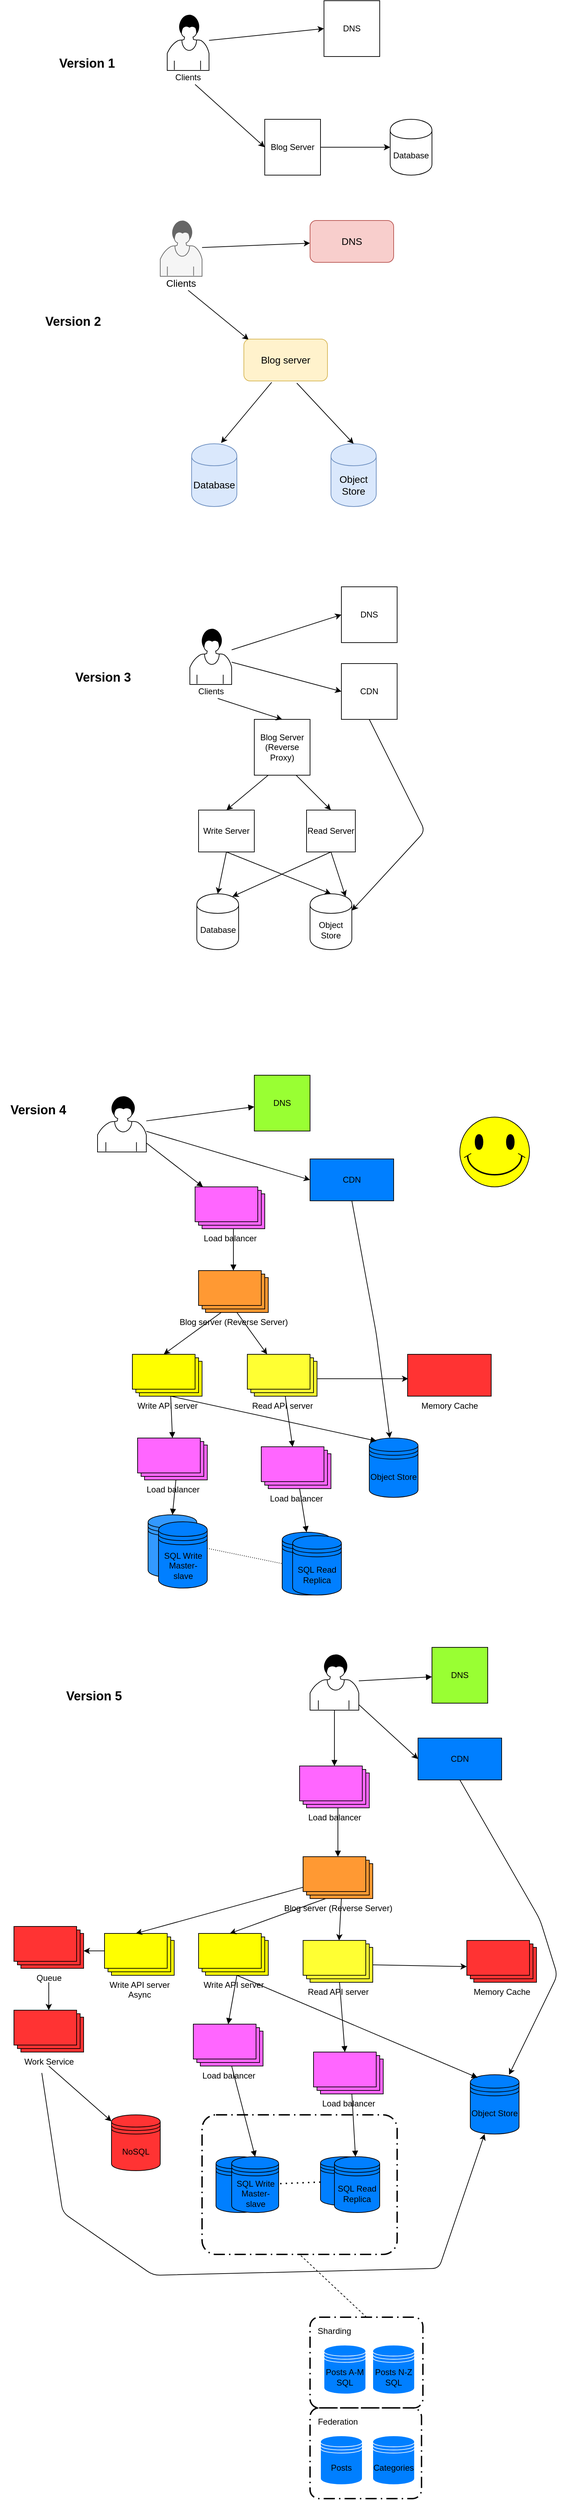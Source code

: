 <mxfile version="13.5.7" type="github">
  <diagram id="nIgM2CQnIiAUqfBgrc0h" name="Page-1">
    <mxGraphModel dx="1422" dy="1867" grid="1" gridSize="10" guides="1" tooltips="1" connect="1" arrows="1" fold="1" page="1" pageScale="1" pageWidth="850" pageHeight="1100" math="0" shadow="0">
      <root>
        <mxCell id="0" />
        <mxCell id="1" parent="0" />
        <mxCell id="j7_YDJlkBNI9QE4So6l1-29" value="" style="shape=mxgraph.bpmn.user_task;html=1;outlineConnect=0;" parent="1" vertex="1">
          <mxGeometry x="160" y="500" width="70" height="80" as="geometry" />
        </mxCell>
        <mxCell id="j7_YDJlkBNI9QE4So6l1-30" value="DNS" style="whiteSpace=wrap;html=1;aspect=fixed;fillColor=#99FF33;" parent="1" vertex="1">
          <mxGeometry x="385" y="470" width="80" height="80" as="geometry" />
        </mxCell>
        <mxCell id="j7_YDJlkBNI9QE4So6l1-34" value="Load balancer&lt;br&gt;" style="verticalLabelPosition=bottom;verticalAlign=top;html=1;shape=mxgraph.basic.layered_rect;dx=10;outlineConnect=0;fillColor=#FF66FF;" parent="1" vertex="1">
          <mxGeometry x="300" y="630" width="100" height="60" as="geometry" />
        </mxCell>
        <mxCell id="j7_YDJlkBNI9QE4So6l1-38" value="" style="endArrow=block;endFill=1;endSize=6;html=1;" parent="1" source="j7_YDJlkBNI9QE4So6l1-29" target="j7_YDJlkBNI9QE4So6l1-30" edge="1">
          <mxGeometry width="100" relative="1" as="geometry">
            <mxPoint x="370" y="680" as="sourcePoint" />
            <mxPoint x="470" y="680" as="targetPoint" />
          </mxGeometry>
        </mxCell>
        <mxCell id="j7_YDJlkBNI9QE4So6l1-39" value="" style="endArrow=block;endFill=1;endSize=6;html=1;" parent="1" source="j7_YDJlkBNI9QE4So6l1-29" target="j7_YDJlkBNI9QE4So6l1-34" edge="1">
          <mxGeometry width="100" relative="1" as="geometry">
            <mxPoint x="370" y="680" as="sourcePoint" />
            <mxPoint x="470" y="680" as="targetPoint" />
          </mxGeometry>
        </mxCell>
        <mxCell id="j7_YDJlkBNI9QE4So6l1-40" value="Blog server (Reverse Server)" style="verticalLabelPosition=bottom;verticalAlign=top;html=1;shape=mxgraph.basic.layered_rect;dx=10;outlineConnect=0;fillColor=#FF9933;" parent="1" vertex="1">
          <mxGeometry x="305" y="750" width="100" height="60" as="geometry" />
        </mxCell>
        <mxCell id="j7_YDJlkBNI9QE4So6l1-42" value="" style="endArrow=block;endFill=1;endSize=6;html=1;exitX=0;exitY=0;exitDx=55;exitDy=60;exitPerimeter=0;" parent="1" source="j7_YDJlkBNI9QE4So6l1-34" target="j7_YDJlkBNI9QE4So6l1-40" edge="1">
          <mxGeometry width="100" relative="1" as="geometry">
            <mxPoint x="370" y="840" as="sourcePoint" />
            <mxPoint x="470" y="840" as="targetPoint" />
          </mxGeometry>
        </mxCell>
        <mxCell id="d7rvPpVfpuaWxD57RzpC-1" value="Write API server" style="verticalLabelPosition=bottom;verticalAlign=top;html=1;shape=mxgraph.basic.layered_rect;dx=10;outlineConnect=0;fillColor=#FFFF00;" parent="1" vertex="1">
          <mxGeometry x="210" y="870" width="100" height="60" as="geometry" />
        </mxCell>
        <mxCell id="d7rvPpVfpuaWxD57RzpC-2" value="Read API server" style="verticalLabelPosition=bottom;verticalAlign=top;html=1;shape=mxgraph.basic.layered_rect;dx=10;outlineConnect=0;fillColor=#FFFF33;" parent="1" vertex="1">
          <mxGeometry x="375" y="870" width="100" height="60" as="geometry" />
        </mxCell>
        <mxCell id="d7rvPpVfpuaWxD57RzpC-3" value="" style="endArrow=classic;html=1;entryX=0;entryY=0;entryDx=45;entryDy=0;entryPerimeter=0;exitX=0;exitY=0;exitDx=32.5;exitDy=60;exitPerimeter=0;" parent="1" source="j7_YDJlkBNI9QE4So6l1-40" target="d7rvPpVfpuaWxD57RzpC-1" edge="1">
          <mxGeometry width="50" height="50" relative="1" as="geometry">
            <mxPoint x="400" y="810" as="sourcePoint" />
            <mxPoint x="450" y="760" as="targetPoint" />
          </mxGeometry>
        </mxCell>
        <mxCell id="d7rvPpVfpuaWxD57RzpC-4" value="" style="endArrow=classic;html=1;exitX=0;exitY=0;exitDx=55;exitDy=60;exitPerimeter=0;" parent="1" source="j7_YDJlkBNI9QE4So6l1-40" target="d7rvPpVfpuaWxD57RzpC-2" edge="1">
          <mxGeometry width="50" height="50" relative="1" as="geometry">
            <mxPoint x="400" y="810" as="sourcePoint" />
            <mxPoint x="450" y="760" as="targetPoint" />
          </mxGeometry>
        </mxCell>
        <mxCell id="d7rvPpVfpuaWxD57RzpC-5" value="" style="verticalLabelPosition=bottom;verticalAlign=top;html=1;shape=mxgraph.basic.smiley;fillColor=#FFFF00;" parent="1" vertex="1">
          <mxGeometry x="680" y="530" width="100" height="100" as="geometry" />
        </mxCell>
        <mxCell id="d7rvPpVfpuaWxD57RzpC-6" value="" style="shape=datastore;whiteSpace=wrap;html=1;fillColor=#007FFF;" parent="1" vertex="1">
          <mxGeometry x="425" y="1125" width="70" height="90" as="geometry" />
        </mxCell>
        <mxCell id="d7rvPpVfpuaWxD57RzpC-10" value="" style="shape=datastore;whiteSpace=wrap;html=1;fillColor=#3399FF;" parent="1" vertex="1">
          <mxGeometry x="232.5" y="1100" width="70" height="90" as="geometry" />
        </mxCell>
        <mxCell id="d7rvPpVfpuaWxD57RzpC-11" value="" style="endArrow=none;html=1;rounded=0;dashed=1;dashPattern=1 2;exitX=1;exitY=0.5;exitDx=0;exitDy=0;entryX=0;entryY=0.5;entryDx=0;entryDy=0;" parent="1" source="d7rvPpVfpuaWxD57RzpC-10" target="d7rvPpVfpuaWxD57RzpC-6" edge="1">
          <mxGeometry relative="1" as="geometry">
            <mxPoint x="340" y="840" as="sourcePoint" />
            <mxPoint x="500" y="840" as="targetPoint" />
          </mxGeometry>
        </mxCell>
        <mxCell id="d7rvPpVfpuaWxD57RzpC-12" value="" style="resizable=0;html=1;align=left;verticalAlign=bottom;" parent="d7rvPpVfpuaWxD57RzpC-11" connectable="0" vertex="1">
          <mxGeometry x="-1" relative="1" as="geometry" />
        </mxCell>
        <mxCell id="d7rvPpVfpuaWxD57RzpC-13" value="" style="resizable=0;html=1;align=right;verticalAlign=bottom;" parent="d7rvPpVfpuaWxD57RzpC-11" connectable="0" vertex="1">
          <mxGeometry x="1" relative="1" as="geometry" />
        </mxCell>
        <mxCell id="d7rvPpVfpuaWxD57RzpC-14" value="" style="endArrow=classic;html=1;exitX=0;exitY=0;exitDx=100;exitDy=35;exitPerimeter=0;entryX=0.008;entryY=0.583;entryDx=0;entryDy=0;entryPerimeter=0;" parent="1" source="d7rvPpVfpuaWxD57RzpC-2" target="d7rvPpVfpuaWxD57RzpC-114" edge="1">
          <mxGeometry width="50" height="50" relative="1" as="geometry">
            <mxPoint x="400" y="840" as="sourcePoint" />
            <mxPoint x="610" y="907.5" as="targetPoint" />
          </mxGeometry>
        </mxCell>
        <mxCell id="d7rvPpVfpuaWxD57RzpC-15" value="" style="endArrow=block;endFill=1;endSize=6;html=1;exitX=0;exitY=0;exitDx=55;exitDy=60;exitPerimeter=0;entryX=0.5;entryY=0;entryDx=0;entryDy=0;" parent="1" source="d7rvPpVfpuaWxD57RzpC-75" target="d7rvPpVfpuaWxD57RzpC-10" edge="1">
          <mxGeometry width="100" relative="1" as="geometry">
            <mxPoint x="370" y="810" as="sourcePoint" />
            <mxPoint x="470" y="810" as="targetPoint" />
          </mxGeometry>
        </mxCell>
        <mxCell id="d7rvPpVfpuaWxD57RzpC-17" value="CDN" style="rounded=0;whiteSpace=wrap;html=1;fillColor=#007FFF;" parent="1" vertex="1">
          <mxGeometry x="465" y="590" width="120" height="60" as="geometry" />
        </mxCell>
        <mxCell id="d7rvPpVfpuaWxD57RzpC-18" value="" style="endArrow=classic;html=1;entryX=0;entryY=0.5;entryDx=0;entryDy=0;" parent="1" source="j7_YDJlkBNI9QE4So6l1-29" target="d7rvPpVfpuaWxD57RzpC-17" edge="1">
          <mxGeometry width="50" height="50" relative="1" as="geometry">
            <mxPoint x="400" y="840" as="sourcePoint" />
            <mxPoint x="450" y="790" as="targetPoint" />
          </mxGeometry>
        </mxCell>
        <mxCell id="d7rvPpVfpuaWxD57RzpC-19" value="" style="endArrow=classic;html=1;exitX=0.5;exitY=1;exitDx=0;exitDy=0;" parent="1" source="d7rvPpVfpuaWxD57RzpC-17" target="d7rvPpVfpuaWxD57RzpC-70" edge="1">
          <mxGeometry width="50" height="50" relative="1" as="geometry">
            <mxPoint x="400" y="840" as="sourcePoint" />
            <mxPoint x="450" y="790" as="targetPoint" />
            <Array as="points">
              <mxPoint x="560" y="840" />
            </Array>
          </mxGeometry>
        </mxCell>
        <mxCell id="d7rvPpVfpuaWxD57RzpC-20" value="" style="shape=mxgraph.bpmn.user_task;html=1;outlineConnect=0;fillColor=#FFFFFF;strokeColor=#000000;" parent="1" vertex="1">
          <mxGeometry x="260" y="-1050" width="60" height="80" as="geometry" />
        </mxCell>
        <mxCell id="d7rvPpVfpuaWxD57RzpC-21" value="Clients" style="text;html=1;strokeColor=none;fillColor=none;align=center;verticalAlign=middle;whiteSpace=wrap;rounded=0;" parent="1" vertex="1">
          <mxGeometry x="270" y="-970" width="40" height="20" as="geometry" />
        </mxCell>
        <mxCell id="d7rvPpVfpuaWxD57RzpC-23" value="DNS" style="whiteSpace=wrap;html=1;aspect=fixed;strokeColor=#000000;fillColor=#FFFFFF;" parent="1" vertex="1">
          <mxGeometry x="485" y="-1070" width="80" height="80" as="geometry" />
        </mxCell>
        <mxCell id="d7rvPpVfpuaWxD57RzpC-24" value="" style="endArrow=classic;html=1;entryX=0;entryY=0.5;entryDx=0;entryDy=0;" parent="1" source="d7rvPpVfpuaWxD57RzpC-20" target="d7rvPpVfpuaWxD57RzpC-23" edge="1">
          <mxGeometry width="50" height="50" relative="1" as="geometry">
            <mxPoint x="540" y="-810" as="sourcePoint" />
            <mxPoint x="590" y="-860" as="targetPoint" />
          </mxGeometry>
        </mxCell>
        <mxCell id="d7rvPpVfpuaWxD57RzpC-25" value="Blog Server" style="whiteSpace=wrap;html=1;aspect=fixed;strokeColor=#000000;fillColor=#FFFFFF;" parent="1" vertex="1">
          <mxGeometry x="400" y="-900" width="80" height="80" as="geometry" />
        </mxCell>
        <mxCell id="d7rvPpVfpuaWxD57RzpC-26" value="" style="endArrow=classic;html=1;exitX=0.75;exitY=1;exitDx=0;exitDy=0;entryX=0;entryY=0.5;entryDx=0;entryDy=0;" parent="1" source="d7rvPpVfpuaWxD57RzpC-21" target="d7rvPpVfpuaWxD57RzpC-25" edge="1">
          <mxGeometry width="50" height="50" relative="1" as="geometry">
            <mxPoint x="540" y="-810" as="sourcePoint" />
            <mxPoint x="590" y="-860" as="targetPoint" />
          </mxGeometry>
        </mxCell>
        <mxCell id="d7rvPpVfpuaWxD57RzpC-27" value="Database" style="shape=cylinder;whiteSpace=wrap;html=1;boundedLbl=1;backgroundOutline=1;strokeColor=#000000;fillColor=#FFFFFF;" parent="1" vertex="1">
          <mxGeometry x="580" y="-900" width="60" height="80" as="geometry" />
        </mxCell>
        <mxCell id="d7rvPpVfpuaWxD57RzpC-31" value="" style="endArrow=classic;html=1;entryX=0;entryY=0.5;entryDx=0;entryDy=0;exitX=1;exitY=0.5;exitDx=0;exitDy=0;" parent="1" source="d7rvPpVfpuaWxD57RzpC-25" target="d7rvPpVfpuaWxD57RzpC-27" edge="1">
          <mxGeometry width="50" height="50" relative="1" as="geometry">
            <mxPoint x="520" y="-830" as="sourcePoint" />
            <mxPoint x="570" y="-880" as="targetPoint" />
          </mxGeometry>
        </mxCell>
        <mxCell id="d7rvPpVfpuaWxD57RzpC-32" value="&lt;b&gt;&lt;font style=&quot;font-size: 18px&quot;&gt;Version 1&lt;/font&gt;&lt;/b&gt;" style="text;html=1;strokeColor=none;fillColor=none;align=center;verticalAlign=middle;whiteSpace=wrap;rounded=0;" parent="1" vertex="1">
          <mxGeometry x="90" y="-990" width="110" height="20" as="geometry" />
        </mxCell>
        <mxCell id="d7rvPpVfpuaWxD57RzpC-33" value="" style="shape=mxgraph.bpmn.user_task;html=1;outlineConnect=0;fillColor=#f5f5f5;strokeColor=#666666;fontColor=#333333;" parent="1" vertex="1">
          <mxGeometry x="250" y="-755" width="60" height="80" as="geometry" />
        </mxCell>
        <mxCell id="d7rvPpVfpuaWxD57RzpC-34" value="&lt;font style=&quot;font-size: 14px&quot;&gt;Clients&lt;/font&gt;" style="text;html=1;strokeColor=none;fillColor=none;align=center;verticalAlign=middle;whiteSpace=wrap;rounded=0;" parent="1" vertex="1">
          <mxGeometry x="260" y="-675" width="40" height="20" as="geometry" />
        </mxCell>
        <mxCell id="d7rvPpVfpuaWxD57RzpC-36" value="" style="endArrow=classic;html=1;" parent="1" source="d7rvPpVfpuaWxD57RzpC-33" target="7D2Bg6vpMTkmiXNZQH21-1" edge="1">
          <mxGeometry width="50" height="50" relative="1" as="geometry">
            <mxPoint x="530" y="-515" as="sourcePoint" />
            <mxPoint x="475" y="-735" as="targetPoint" />
          </mxGeometry>
        </mxCell>
        <mxCell id="d7rvPpVfpuaWxD57RzpC-38" value="" style="endArrow=classic;html=1;exitX=0.75;exitY=1;exitDx=0;exitDy=0;entryX=0.058;entryY=0.017;entryDx=0;entryDy=0;entryPerimeter=0;" parent="1" source="d7rvPpVfpuaWxD57RzpC-34" target="7D2Bg6vpMTkmiXNZQH21-2" edge="1">
          <mxGeometry width="50" height="50" relative="1" as="geometry">
            <mxPoint x="530" y="-515" as="sourcePoint" />
            <mxPoint x="390" y="-565" as="targetPoint" />
          </mxGeometry>
        </mxCell>
        <mxCell id="d7rvPpVfpuaWxD57RzpC-39" value="&lt;font style=&quot;font-size: 14px&quot;&gt;Database&lt;/font&gt;" style="shape=cylinder;whiteSpace=wrap;html=1;boundedLbl=1;backgroundOutline=1;strokeColor=#6c8ebf;fillColor=#dae8fc;" parent="1" vertex="1">
          <mxGeometry x="295" y="-435" width="65" height="90" as="geometry" />
        </mxCell>
        <mxCell id="d7rvPpVfpuaWxD57RzpC-42" value="&lt;b&gt;&lt;font style=&quot;font-size: 18px&quot;&gt;Version 2&lt;/font&gt;&lt;/b&gt;" style="text;html=1;strokeColor=none;fillColor=none;align=center;verticalAlign=middle;whiteSpace=wrap;rounded=0;" parent="1" vertex="1">
          <mxGeometry x="70" y="-620" width="110" height="20" as="geometry" />
        </mxCell>
        <mxCell id="d7rvPpVfpuaWxD57RzpC-43" value="" style="endArrow=classic;html=1;entryX=0.65;entryY=-0.012;entryDx=0;entryDy=0;entryPerimeter=0;exitX=0.333;exitY=1.033;exitDx=0;exitDy=0;exitPerimeter=0;" parent="1" target="d7rvPpVfpuaWxD57RzpC-39" edge="1" source="7D2Bg6vpMTkmiXNZQH21-2">
          <mxGeometry width="50" height="50" relative="1" as="geometry">
            <mxPoint x="420" y="-525" as="sourcePoint" />
            <mxPoint x="450" y="-555" as="targetPoint" />
          </mxGeometry>
        </mxCell>
        <mxCell id="d7rvPpVfpuaWxD57RzpC-44" value="&lt;font style=&quot;font-size: 14px&quot;&gt;Object Store&lt;/font&gt;" style="shape=cylinder;whiteSpace=wrap;html=1;boundedLbl=1;backgroundOutline=1;strokeColor=#6c8ebf;fillColor=#dae8fc;" parent="1" vertex="1">
          <mxGeometry x="495" y="-435" width="65" height="90" as="geometry" />
        </mxCell>
        <mxCell id="d7rvPpVfpuaWxD57RzpC-45" value="" style="endArrow=classic;html=1;entryX=0.5;entryY=0;entryDx=0;entryDy=0;exitX=0.633;exitY=1.05;exitDx=0;exitDy=0;exitPerimeter=0;" parent="1" source="7D2Bg6vpMTkmiXNZQH21-2" target="d7rvPpVfpuaWxD57RzpC-44" edge="1">
          <mxGeometry width="50" height="50" relative="1" as="geometry">
            <mxPoint x="450" y="-525" as="sourcePoint" />
            <mxPoint x="450" y="-555" as="targetPoint" />
          </mxGeometry>
        </mxCell>
        <mxCell id="d7rvPpVfpuaWxD57RzpC-46" value="" style="shape=mxgraph.bpmn.user_task;html=1;outlineConnect=0;fillColor=#FFFFFF;strokeColor=#000000;" parent="1" vertex="1">
          <mxGeometry x="292.5" y="-170" width="60" height="80" as="geometry" />
        </mxCell>
        <mxCell id="d7rvPpVfpuaWxD57RzpC-47" value="Clients" style="text;html=1;strokeColor=none;fillColor=none;align=center;verticalAlign=middle;whiteSpace=wrap;rounded=0;" parent="1" vertex="1">
          <mxGeometry x="302.5" y="-90" width="40" height="20" as="geometry" />
        </mxCell>
        <mxCell id="d7rvPpVfpuaWxD57RzpC-48" value="DNS" style="whiteSpace=wrap;html=1;aspect=fixed;strokeColor=#000000;fillColor=#FFFFFF;" parent="1" vertex="1">
          <mxGeometry x="510" y="-230" width="80" height="80" as="geometry" />
        </mxCell>
        <mxCell id="d7rvPpVfpuaWxD57RzpC-49" value="" style="endArrow=classic;html=1;entryX=0;entryY=0.5;entryDx=0;entryDy=0;" parent="1" source="d7rvPpVfpuaWxD57RzpC-46" target="d7rvPpVfpuaWxD57RzpC-48" edge="1">
          <mxGeometry width="50" height="50" relative="1" as="geometry">
            <mxPoint x="572.5" y="70" as="sourcePoint" />
            <mxPoint x="622.5" y="20" as="targetPoint" />
          </mxGeometry>
        </mxCell>
        <mxCell id="d7rvPpVfpuaWxD57RzpC-50" value="Blog Server&lt;br&gt;(Reverse Proxy)" style="whiteSpace=wrap;html=1;aspect=fixed;strokeColor=#000000;fillColor=#FFFFFF;" parent="1" vertex="1">
          <mxGeometry x="385" y="-40" width="80" height="80" as="geometry" />
        </mxCell>
        <mxCell id="d7rvPpVfpuaWxD57RzpC-51" value="" style="endArrow=classic;html=1;exitX=0.75;exitY=1;exitDx=0;exitDy=0;entryX=0.5;entryY=0;entryDx=0;entryDy=0;" parent="1" source="d7rvPpVfpuaWxD57RzpC-47" target="d7rvPpVfpuaWxD57RzpC-50" edge="1">
          <mxGeometry width="50" height="50" relative="1" as="geometry">
            <mxPoint x="572.5" y="70" as="sourcePoint" />
            <mxPoint x="622.5" y="20" as="targetPoint" />
          </mxGeometry>
        </mxCell>
        <mxCell id="d7rvPpVfpuaWxD57RzpC-52" value="Database" style="shape=cylinder;whiteSpace=wrap;html=1;boundedLbl=1;backgroundOutline=1;strokeColor=#000000;fillColor=#FFFFFF;" parent="1" vertex="1">
          <mxGeometry x="302.5" y="210" width="60" height="80" as="geometry" />
        </mxCell>
        <mxCell id="d7rvPpVfpuaWxD57RzpC-53" value="&lt;b&gt;&lt;font style=&quot;font-size: 18px&quot;&gt;Version 3&lt;/font&gt;&lt;/b&gt;" style="text;html=1;strokeColor=none;fillColor=none;align=center;verticalAlign=middle;whiteSpace=wrap;rounded=0;" parent="1" vertex="1">
          <mxGeometry x="112.5" y="-110" width="110" height="20" as="geometry" />
        </mxCell>
        <mxCell id="d7rvPpVfpuaWxD57RzpC-55" value="Object Store" style="shape=cylinder;whiteSpace=wrap;html=1;boundedLbl=1;backgroundOutline=1;strokeColor=#000000;fillColor=#FFFFFF;" parent="1" vertex="1">
          <mxGeometry x="465" y="210" width="60" height="80" as="geometry" />
        </mxCell>
        <mxCell id="d7rvPpVfpuaWxD57RzpC-57" value="Write Server" style="rounded=0;whiteSpace=wrap;html=1;strokeColor=#000000;fillColor=#FFFFFF;" parent="1" vertex="1">
          <mxGeometry x="305" y="90" width="80" height="60" as="geometry" />
        </mxCell>
        <mxCell id="d7rvPpVfpuaWxD57RzpC-58" value="Read Server" style="rounded=0;whiteSpace=wrap;html=1;strokeColor=#000000;fillColor=#FFFFFF;" parent="1" vertex="1">
          <mxGeometry x="460" y="90" width="70" height="60" as="geometry" />
        </mxCell>
        <mxCell id="d7rvPpVfpuaWxD57RzpC-60" value="" style="endArrow=classic;html=1;exitX=0.25;exitY=1;exitDx=0;exitDy=0;entryX=0.5;entryY=0;entryDx=0;entryDy=0;" parent="1" source="d7rvPpVfpuaWxD57RzpC-50" target="d7rvPpVfpuaWxD57RzpC-57" edge="1">
          <mxGeometry width="50" height="50" relative="1" as="geometry">
            <mxPoint x="400" y="100" as="sourcePoint" />
            <mxPoint x="450" y="50" as="targetPoint" />
          </mxGeometry>
        </mxCell>
        <mxCell id="d7rvPpVfpuaWxD57RzpC-61" value="" style="endArrow=classic;html=1;entryX=0.5;entryY=0;entryDx=0;entryDy=0;exitX=0.75;exitY=1;exitDx=0;exitDy=0;" parent="1" source="d7rvPpVfpuaWxD57RzpC-50" target="d7rvPpVfpuaWxD57RzpC-58" edge="1">
          <mxGeometry width="50" height="50" relative="1" as="geometry">
            <mxPoint x="400" y="100" as="sourcePoint" />
            <mxPoint x="450" y="50" as="targetPoint" />
          </mxGeometry>
        </mxCell>
        <mxCell id="d7rvPpVfpuaWxD57RzpC-62" value="" style="endArrow=classic;html=1;exitX=0.5;exitY=1;exitDx=0;exitDy=0;entryX=0.5;entryY=0;entryDx=0;entryDy=0;" parent="1" source="d7rvPpVfpuaWxD57RzpC-57" target="d7rvPpVfpuaWxD57RzpC-52" edge="1">
          <mxGeometry width="50" height="50" relative="1" as="geometry">
            <mxPoint x="400" y="150" as="sourcePoint" />
            <mxPoint x="450" y="100" as="targetPoint" />
          </mxGeometry>
        </mxCell>
        <mxCell id="d7rvPpVfpuaWxD57RzpC-63" value="" style="endArrow=classic;html=1;exitX=0.5;exitY=1;exitDx=0;exitDy=0;entryX=0.5;entryY=0;entryDx=0;entryDy=0;" parent="1" source="d7rvPpVfpuaWxD57RzpC-57" target="d7rvPpVfpuaWxD57RzpC-55" edge="1">
          <mxGeometry width="50" height="50" relative="1" as="geometry">
            <mxPoint x="400" y="150" as="sourcePoint" />
            <mxPoint x="450" y="100" as="targetPoint" />
          </mxGeometry>
        </mxCell>
        <mxCell id="d7rvPpVfpuaWxD57RzpC-64" value="" style="endArrow=classic;html=1;exitX=0.5;exitY=1;exitDx=0;exitDy=0;entryX=0.85;entryY=0.05;entryDx=0;entryDy=0;entryPerimeter=0;" parent="1" source="d7rvPpVfpuaWxD57RzpC-58" target="d7rvPpVfpuaWxD57RzpC-52" edge="1">
          <mxGeometry width="50" height="50" relative="1" as="geometry">
            <mxPoint x="400" y="150" as="sourcePoint" />
            <mxPoint x="450" y="100" as="targetPoint" />
          </mxGeometry>
        </mxCell>
        <mxCell id="d7rvPpVfpuaWxD57RzpC-65" value="" style="endArrow=classic;html=1;entryX=0.85;entryY=0.05;entryDx=0;entryDy=0;entryPerimeter=0;exitX=0.5;exitY=1;exitDx=0;exitDy=0;" parent="1" source="d7rvPpVfpuaWxD57RzpC-58" target="d7rvPpVfpuaWxD57RzpC-55" edge="1">
          <mxGeometry width="50" height="50" relative="1" as="geometry">
            <mxPoint x="400" y="150" as="sourcePoint" />
            <mxPoint x="450" y="100" as="targetPoint" />
          </mxGeometry>
        </mxCell>
        <mxCell id="d7rvPpVfpuaWxD57RzpC-66" value="CDN" style="whiteSpace=wrap;html=1;aspect=fixed;strokeColor=#000000;fillColor=#FFFFFF;" parent="1" vertex="1">
          <mxGeometry x="510" y="-120" width="80" height="80" as="geometry" />
        </mxCell>
        <mxCell id="d7rvPpVfpuaWxD57RzpC-67" value="" style="endArrow=classic;html=1;entryX=0;entryY=0.5;entryDx=0;entryDy=0;" parent="1" source="d7rvPpVfpuaWxD57RzpC-46" target="d7rvPpVfpuaWxD57RzpC-66" edge="1">
          <mxGeometry width="50" height="50" relative="1" as="geometry">
            <mxPoint x="400" y="150" as="sourcePoint" />
            <mxPoint x="450" y="100" as="targetPoint" />
          </mxGeometry>
        </mxCell>
        <mxCell id="d7rvPpVfpuaWxD57RzpC-68" value="" style="endArrow=classic;html=1;exitX=0.5;exitY=1;exitDx=0;exitDy=0;entryX=1;entryY=0.3;entryDx=0;entryDy=0;" parent="1" source="d7rvPpVfpuaWxD57RzpC-66" target="d7rvPpVfpuaWxD57RzpC-55" edge="1">
          <mxGeometry width="50" height="50" relative="1" as="geometry">
            <mxPoint x="400" y="150" as="sourcePoint" />
            <mxPoint x="450" y="100" as="targetPoint" />
            <Array as="points">
              <mxPoint x="630" y="120" />
            </Array>
          </mxGeometry>
        </mxCell>
        <mxCell id="d7rvPpVfpuaWxD57RzpC-69" value="&lt;b&gt;&lt;font style=&quot;font-size: 18px&quot;&gt;Version 4&lt;/font&gt;&lt;/b&gt;" style="text;html=1;strokeColor=none;fillColor=none;align=center;verticalAlign=middle;whiteSpace=wrap;rounded=0;" parent="1" vertex="1">
          <mxGeometry x="20" y="510" width="110" height="20" as="geometry" />
        </mxCell>
        <mxCell id="d7rvPpVfpuaWxD57RzpC-70" value="Object Store" style="shape=datastore;whiteSpace=wrap;html=1;strokeColor=#000000;fillColor=#007FFF;" parent="1" vertex="1">
          <mxGeometry x="550" y="990" width="70" height="85" as="geometry" />
        </mxCell>
        <mxCell id="d7rvPpVfpuaWxD57RzpC-71" value="" style="endArrow=block;endFill=1;endSize=6;html=1;exitX=0;exitY=0;exitDx=55;exitDy=60;exitPerimeter=0;entryX=0.15;entryY=0.05;entryDx=0;entryDy=0;entryPerimeter=0;" parent="1" source="d7rvPpVfpuaWxD57RzpC-1" target="d7rvPpVfpuaWxD57RzpC-70" edge="1">
          <mxGeometry width="100" relative="1" as="geometry">
            <mxPoint x="370" y="870" as="sourcePoint" />
            <mxPoint x="470" y="870" as="targetPoint" />
          </mxGeometry>
        </mxCell>
        <mxCell id="d7rvPpVfpuaWxD57RzpC-73" value="&lt;span&gt;SQL Read Replica&lt;/span&gt;" style="shape=datastore;whiteSpace=wrap;html=1;strokeColor=#000000;fillColor=#007FFF;" parent="1" vertex="1">
          <mxGeometry x="440" y="1130" width="70" height="85" as="geometry" />
        </mxCell>
        <mxCell id="d7rvPpVfpuaWxD57RzpC-74" value="&lt;span&gt;SQL Write Master-slave&lt;/span&gt;" style="shape=datastore;whiteSpace=wrap;html=1;strokeColor=#000000;fillColor=#007FFF;" parent="1" vertex="1">
          <mxGeometry x="247.5" y="1110" width="70" height="95" as="geometry" />
        </mxCell>
        <mxCell id="d7rvPpVfpuaWxD57RzpC-75" value="Load balancer&lt;br&gt;" style="verticalLabelPosition=bottom;verticalAlign=top;html=1;shape=mxgraph.basic.layered_rect;dx=10;outlineConnect=0;fillColor=#FF66FF;" parent="1" vertex="1">
          <mxGeometry x="217.5" y="990" width="100" height="60" as="geometry" />
        </mxCell>
        <mxCell id="d7rvPpVfpuaWxD57RzpC-76" value="" style="endArrow=block;endFill=1;endSize=6;html=1;exitX=0;exitY=0;exitDx=55;exitDy=60;exitPerimeter=0;entryX=0.5;entryY=0;entryDx=0;entryDy=0;" parent="1" source="d7rvPpVfpuaWxD57RzpC-1" target="d7rvPpVfpuaWxD57RzpC-75" edge="1">
          <mxGeometry width="100" relative="1" as="geometry">
            <mxPoint x="265" y="930" as="sourcePoint" />
            <mxPoint x="267.5" y="1100" as="targetPoint" />
          </mxGeometry>
        </mxCell>
        <mxCell id="d7rvPpVfpuaWxD57RzpC-79" value="Load balancer&lt;br&gt;" style="verticalLabelPosition=bottom;verticalAlign=top;html=1;shape=mxgraph.basic.layered_rect;dx=10;outlineConnect=0;fillColor=#FF66FF;" parent="1" vertex="1">
          <mxGeometry x="395" y="1002.5" width="100" height="60" as="geometry" />
        </mxCell>
        <mxCell id="d7rvPpVfpuaWxD57RzpC-80" value="" style="endArrow=block;endFill=1;endSize=6;html=1;entryX=0;entryY=0;entryDx=45;entryDy=0;entryPerimeter=0;" parent="1" source="d7rvPpVfpuaWxD57RzpC-2" target="d7rvPpVfpuaWxD57RzpC-79" edge="1">
          <mxGeometry width="100" relative="1" as="geometry">
            <mxPoint x="370" y="980" as="sourcePoint" />
            <mxPoint x="470" y="980" as="targetPoint" />
          </mxGeometry>
        </mxCell>
        <mxCell id="d7rvPpVfpuaWxD57RzpC-81" value="" style="endArrow=block;endFill=1;endSize=6;html=1;exitX=0;exitY=0;exitDx=55;exitDy=60;exitPerimeter=0;entryX=0.5;entryY=0;entryDx=0;entryDy=0;" parent="1" source="d7rvPpVfpuaWxD57RzpC-79" target="d7rvPpVfpuaWxD57RzpC-6" edge="1">
          <mxGeometry width="100" relative="1" as="geometry">
            <mxPoint x="370" y="980" as="sourcePoint" />
            <mxPoint x="470" y="980" as="targetPoint" />
          </mxGeometry>
        </mxCell>
        <mxCell id="d7rvPpVfpuaWxD57RzpC-82" value="" style="shape=mxgraph.bpmn.user_task;html=1;outlineConnect=0;" parent="1" vertex="1">
          <mxGeometry x="465" y="1300" width="70" height="80" as="geometry" />
        </mxCell>
        <mxCell id="d7rvPpVfpuaWxD57RzpC-83" value="DNS" style="whiteSpace=wrap;html=1;aspect=fixed;fillColor=#99FF33;" parent="1" vertex="1">
          <mxGeometry x="640" y="1290" width="80" height="80" as="geometry" />
        </mxCell>
        <mxCell id="d7rvPpVfpuaWxD57RzpC-84" value="Load balancer&lt;br&gt;" style="verticalLabelPosition=bottom;verticalAlign=top;html=1;shape=mxgraph.basic.layered_rect;dx=10;outlineConnect=0;fillColor=#FF66FF;" parent="1" vertex="1">
          <mxGeometry x="450" y="1460" width="100" height="60" as="geometry" />
        </mxCell>
        <mxCell id="d7rvPpVfpuaWxD57RzpC-85" value="" style="endArrow=block;endFill=1;endSize=6;html=1;" parent="1" source="d7rvPpVfpuaWxD57RzpC-82" target="d7rvPpVfpuaWxD57RzpC-83" edge="1">
          <mxGeometry width="100" relative="1" as="geometry">
            <mxPoint x="450" y="1520" as="sourcePoint" />
            <mxPoint x="550" y="1520" as="targetPoint" />
          </mxGeometry>
        </mxCell>
        <mxCell id="d7rvPpVfpuaWxD57RzpC-86" value="" style="endArrow=block;endFill=1;endSize=6;html=1;" parent="1" source="d7rvPpVfpuaWxD57RzpC-82" target="d7rvPpVfpuaWxD57RzpC-84" edge="1">
          <mxGeometry width="100" relative="1" as="geometry">
            <mxPoint x="450" y="1520" as="sourcePoint" />
            <mxPoint x="550" y="1520" as="targetPoint" />
          </mxGeometry>
        </mxCell>
        <mxCell id="d7rvPpVfpuaWxD57RzpC-87" value="Blog server (Reverse Server)" style="verticalLabelPosition=bottom;verticalAlign=top;html=1;shape=mxgraph.basic.layered_rect;dx=10;outlineConnect=0;fillColor=#FF9933;" parent="1" vertex="1">
          <mxGeometry x="455" y="1590" width="100" height="60" as="geometry" />
        </mxCell>
        <mxCell id="d7rvPpVfpuaWxD57RzpC-88" value="" style="endArrow=block;endFill=1;endSize=6;html=1;exitX=0;exitY=0;exitDx=55;exitDy=60;exitPerimeter=0;" parent="1" source="d7rvPpVfpuaWxD57RzpC-84" target="d7rvPpVfpuaWxD57RzpC-87" edge="1">
          <mxGeometry width="100" relative="1" as="geometry">
            <mxPoint x="450" y="1680" as="sourcePoint" />
            <mxPoint x="550" y="1680" as="targetPoint" />
          </mxGeometry>
        </mxCell>
        <mxCell id="d7rvPpVfpuaWxD57RzpC-89" value="Write API server" style="verticalLabelPosition=bottom;verticalAlign=top;html=1;shape=mxgraph.basic.layered_rect;dx=10;outlineConnect=0;fillColor=#FFFF00;" parent="1" vertex="1">
          <mxGeometry x="305" y="1700" width="100" height="60" as="geometry" />
        </mxCell>
        <mxCell id="d7rvPpVfpuaWxD57RzpC-90" value="Read API server" style="verticalLabelPosition=bottom;verticalAlign=top;html=1;shape=mxgraph.basic.layered_rect;dx=10;outlineConnect=0;fillColor=#FFFF33;" parent="1" vertex="1">
          <mxGeometry x="455" y="1710" width="100" height="60" as="geometry" />
        </mxCell>
        <mxCell id="d7rvPpVfpuaWxD57RzpC-91" value="" style="endArrow=classic;html=1;entryX=0;entryY=0;entryDx=45;entryDy=0;entryPerimeter=0;exitX=0;exitY=0;exitDx=32.5;exitDy=60;exitPerimeter=0;" parent="1" source="d7rvPpVfpuaWxD57RzpC-87" target="d7rvPpVfpuaWxD57RzpC-89" edge="1">
          <mxGeometry width="50" height="50" relative="1" as="geometry">
            <mxPoint x="480" y="1650" as="sourcePoint" />
            <mxPoint x="530" y="1600" as="targetPoint" />
          </mxGeometry>
        </mxCell>
        <mxCell id="d7rvPpVfpuaWxD57RzpC-92" value="" style="endArrow=classic;html=1;exitX=0;exitY=0;exitDx=55;exitDy=60;exitPerimeter=0;" parent="1" source="d7rvPpVfpuaWxD57RzpC-87" target="d7rvPpVfpuaWxD57RzpC-90" edge="1">
          <mxGeometry width="50" height="50" relative="1" as="geometry">
            <mxPoint x="480" y="1650" as="sourcePoint" />
            <mxPoint x="530" y="1600" as="targetPoint" />
          </mxGeometry>
        </mxCell>
        <mxCell id="d7rvPpVfpuaWxD57RzpC-94" value="Memory Cache" style="verticalLabelPosition=bottom;verticalAlign=top;html=1;shape=mxgraph.basic.layered_rect;dx=10;outlineConnect=0;fillColor=#FF3333;" parent="1" vertex="1">
          <mxGeometry x="690" y="1710" width="100" height="60" as="geometry" />
        </mxCell>
        <mxCell id="d7rvPpVfpuaWxD57RzpC-99" value="" style="endArrow=classic;html=1;exitX=0;exitY=0;exitDx=100;exitDy=35;exitPerimeter=0;entryX=0;entryY=0;entryDx=0;entryDy=37.5;entryPerimeter=0;" parent="1" source="d7rvPpVfpuaWxD57RzpC-90" target="d7rvPpVfpuaWxD57RzpC-94" edge="1">
          <mxGeometry width="50" height="50" relative="1" as="geometry">
            <mxPoint x="480" y="1680" as="sourcePoint" />
            <mxPoint x="650" y="1700" as="targetPoint" />
          </mxGeometry>
        </mxCell>
        <mxCell id="d7rvPpVfpuaWxD57RzpC-100" value="" style="endArrow=block;endFill=1;endSize=6;html=1;exitX=0;exitY=0;exitDx=55;exitDy=60;exitPerimeter=0;entryX=0.5;entryY=0;entryDx=0;entryDy=0;" parent="1" source="d7rvPpVfpuaWxD57RzpC-109" target="d7rvPpVfpuaWxD57RzpC-152" edge="1">
          <mxGeometry width="100" relative="1" as="geometry">
            <mxPoint x="450" y="1650" as="sourcePoint" />
            <mxPoint x="365" y="1987.5" as="targetPoint" />
          </mxGeometry>
        </mxCell>
        <mxCell id="d7rvPpVfpuaWxD57RzpC-101" value="CDN" style="rounded=0;whiteSpace=wrap;html=1;fillColor=#007FFF;" parent="1" vertex="1">
          <mxGeometry x="620" y="1420" width="120" height="60" as="geometry" />
        </mxCell>
        <mxCell id="d7rvPpVfpuaWxD57RzpC-102" value="" style="endArrow=classic;html=1;entryX=0;entryY=0.5;entryDx=0;entryDy=0;" parent="1" source="d7rvPpVfpuaWxD57RzpC-82" target="d7rvPpVfpuaWxD57RzpC-101" edge="1">
          <mxGeometry width="50" height="50" relative="1" as="geometry">
            <mxPoint x="480" y="1680" as="sourcePoint" />
            <mxPoint x="530" y="1630" as="targetPoint" />
          </mxGeometry>
        </mxCell>
        <mxCell id="d7rvPpVfpuaWxD57RzpC-103" value="" style="endArrow=classic;html=1;exitX=0.5;exitY=1;exitDx=0;exitDy=0;" parent="1" source="d7rvPpVfpuaWxD57RzpC-101" target="d7rvPpVfpuaWxD57RzpC-105" edge="1">
          <mxGeometry width="50" height="50" relative="1" as="geometry">
            <mxPoint x="480" y="1680" as="sourcePoint" />
            <mxPoint x="530" y="1630" as="targetPoint" />
            <Array as="points">
              <mxPoint x="795" y="1680" />
              <mxPoint x="820" y="1760" />
            </Array>
          </mxGeometry>
        </mxCell>
        <mxCell id="d7rvPpVfpuaWxD57RzpC-104" value="&lt;b&gt;&lt;font style=&quot;font-size: 18px&quot;&gt;Version 5&lt;/font&gt;&lt;/b&gt;" style="text;html=1;strokeColor=none;fillColor=none;align=center;verticalAlign=middle;whiteSpace=wrap;rounded=0;" parent="1" vertex="1">
          <mxGeometry x="100" y="1350" width="110" height="20" as="geometry" />
        </mxCell>
        <mxCell id="d7rvPpVfpuaWxD57RzpC-105" value="Object Store" style="shape=datastore;whiteSpace=wrap;html=1;strokeColor=#000000;fillColor=#007FFF;" parent="1" vertex="1">
          <mxGeometry x="695" y="1902.5" width="70" height="85" as="geometry" />
        </mxCell>
        <mxCell id="d7rvPpVfpuaWxD57RzpC-106" value="" style="endArrow=block;endFill=1;endSize=6;html=1;exitX=0;exitY=0;exitDx=55;exitDy=60;exitPerimeter=0;entryX=0.15;entryY=0.05;entryDx=0;entryDy=0;entryPerimeter=0;" parent="1" source="d7rvPpVfpuaWxD57RzpC-89" target="d7rvPpVfpuaWxD57RzpC-105" edge="1">
          <mxGeometry width="100" relative="1" as="geometry">
            <mxPoint x="450" y="1710" as="sourcePoint" />
            <mxPoint x="550" y="1710" as="targetPoint" />
          </mxGeometry>
        </mxCell>
        <mxCell id="d7rvPpVfpuaWxD57RzpC-109" value="Load balancer&lt;br&gt;" style="verticalLabelPosition=bottom;verticalAlign=top;html=1;shape=mxgraph.basic.layered_rect;dx=10;outlineConnect=0;fillColor=#FF66FF;" parent="1" vertex="1">
          <mxGeometry x="297.5" y="1830" width="100" height="60" as="geometry" />
        </mxCell>
        <mxCell id="d7rvPpVfpuaWxD57RzpC-110" value="" style="endArrow=block;endFill=1;endSize=6;html=1;exitX=0;exitY=0;exitDx=55;exitDy=60;exitPerimeter=0;entryX=0.5;entryY=0;entryDx=0;entryDy=0;" parent="1" source="d7rvPpVfpuaWxD57RzpC-89" target="d7rvPpVfpuaWxD57RzpC-109" edge="1">
          <mxGeometry width="100" relative="1" as="geometry">
            <mxPoint x="345" y="1770" as="sourcePoint" />
            <mxPoint x="347.5" y="1940" as="targetPoint" />
          </mxGeometry>
        </mxCell>
        <mxCell id="d7rvPpVfpuaWxD57RzpC-111" value="Load balancer&lt;br&gt;" style="verticalLabelPosition=bottom;verticalAlign=top;html=1;shape=mxgraph.basic.layered_rect;dx=10;outlineConnect=0;fillColor=#FF66FF;" parent="1" vertex="1">
          <mxGeometry x="470" y="1870" width="100" height="60" as="geometry" />
        </mxCell>
        <mxCell id="d7rvPpVfpuaWxD57RzpC-112" value="" style="endArrow=block;endFill=1;endSize=6;html=1;entryX=0;entryY=0;entryDx=45;entryDy=0;entryPerimeter=0;" parent="1" source="d7rvPpVfpuaWxD57RzpC-90" target="d7rvPpVfpuaWxD57RzpC-111" edge="1">
          <mxGeometry width="100" relative="1" as="geometry">
            <mxPoint x="450" y="1820" as="sourcePoint" />
            <mxPoint x="550" y="1820" as="targetPoint" />
          </mxGeometry>
        </mxCell>
        <mxCell id="d7rvPpVfpuaWxD57RzpC-114" value="Memory Cache" style="verticalLabelPosition=bottom;verticalAlign=top;html=1;shape=mxgraph.basic.rect;fillColor2=none;strokeWidth=1;size=20;indent=5;fillColor=#FF3333;" parent="1" vertex="1">
          <mxGeometry x="605" y="870" width="120" height="60" as="geometry" />
        </mxCell>
        <mxCell id="d7rvPpVfpuaWxD57RzpC-115" value="" style="rounded=1;arcSize=10;dashed=1;strokeColor=#000000;fillColor=none;gradientColor=none;dashPattern=8 3 1 3;strokeWidth=2;" parent="1" vertex="1">
          <mxGeometry x="465" y="2250" width="162" height="130" as="geometry" />
        </mxCell>
        <mxCell id="d7rvPpVfpuaWxD57RzpC-119" value="" style="rounded=1;arcSize=10;dashed=1;strokeColor=#000000;fillColor=none;gradientColor=none;dashPattern=8 3 1 3;strokeWidth=2;" parent="1" vertex="1">
          <mxGeometry x="465" y="2380" width="160" height="130" as="geometry" />
        </mxCell>
        <mxCell id="d7rvPpVfpuaWxD57RzpC-122" value="Sharding" style="text;html=1;strokeColor=none;fillColor=none;align=center;verticalAlign=middle;whiteSpace=wrap;rounded=0;" parent="1" vertex="1">
          <mxGeometry x="480" y="2260" width="40" height="20" as="geometry" />
        </mxCell>
        <mxCell id="d7rvPpVfpuaWxD57RzpC-123" value="Federation" style="text;html=1;strokeColor=none;fillColor=none;align=center;verticalAlign=middle;whiteSpace=wrap;rounded=0;" parent="1" vertex="1">
          <mxGeometry x="485" y="2390" width="40" height="20" as="geometry" />
        </mxCell>
        <mxCell id="d7rvPpVfpuaWxD57RzpC-127" value="NoSQL" style="shape=datastore;whiteSpace=wrap;html=1;strokeColor=#000000;fillColor=#FF3333;" parent="1" vertex="1">
          <mxGeometry x="180" y="1960" width="70" height="80" as="geometry" />
        </mxCell>
        <mxCell id="d7rvPpVfpuaWxD57RzpC-128" value="Write API server&lt;br&gt;Async" style="verticalLabelPosition=bottom;verticalAlign=top;html=1;shape=mxgraph.basic.layered_rect;dx=10;outlineConnect=0;fillColor=#FFFF00;" parent="1" vertex="1">
          <mxGeometry x="170" y="1700" width="100" height="60" as="geometry" />
        </mxCell>
        <mxCell id="d7rvPpVfpuaWxD57RzpC-129" value="Queue" style="verticalLabelPosition=bottom;verticalAlign=top;html=1;shape=mxgraph.basic.layered_rect;dx=10;outlineConnect=0;strokeColor=#000000;fillColor=#FF3333;" parent="1" vertex="1">
          <mxGeometry x="40" y="1690" width="100" height="60" as="geometry" />
        </mxCell>
        <mxCell id="d7rvPpVfpuaWxD57RzpC-130" value="Work Service" style="verticalLabelPosition=bottom;verticalAlign=top;html=1;shape=mxgraph.basic.layered_rect;dx=10;outlineConnect=0;strokeColor=#000000;fillColor=#FF3333;" parent="1" vertex="1">
          <mxGeometry x="40" y="1810" width="100" height="60" as="geometry" />
        </mxCell>
        <mxCell id="d7rvPpVfpuaWxD57RzpC-131" value="" style="endArrow=classic;html=1;entryX=0;entryY=0;entryDx=45;entryDy=0;entryPerimeter=0;" parent="1" source="d7rvPpVfpuaWxD57RzpC-87" target="d7rvPpVfpuaWxD57RzpC-128" edge="1">
          <mxGeometry width="50" height="50" relative="1" as="geometry">
            <mxPoint x="232.5" y="1650" as="sourcePoint" />
            <mxPoint x="282.5" y="1600" as="targetPoint" />
          </mxGeometry>
        </mxCell>
        <mxCell id="d7rvPpVfpuaWxD57RzpC-132" value="" style="endArrow=classic;html=1;exitX=0;exitY=0;exitDx=0;exitDy=25;exitPerimeter=0;entryX=0;entryY=0;entryDx=100;entryDy=35;entryPerimeter=0;" parent="1" source="d7rvPpVfpuaWxD57RzpC-128" target="d7rvPpVfpuaWxD57RzpC-129" edge="1">
          <mxGeometry width="50" height="50" relative="1" as="geometry">
            <mxPoint x="400" y="1840" as="sourcePoint" />
            <mxPoint x="450" y="1790" as="targetPoint" />
          </mxGeometry>
        </mxCell>
        <mxCell id="d7rvPpVfpuaWxD57RzpC-133" value="" style="endArrow=classic;html=1;exitX=0.5;exitY=1.333;exitDx=0;exitDy=0;exitPerimeter=0;" parent="1" source="d7rvPpVfpuaWxD57RzpC-129" target="d7rvPpVfpuaWxD57RzpC-130" edge="1">
          <mxGeometry width="50" height="50" relative="1" as="geometry">
            <mxPoint x="400" y="2050" as="sourcePoint" />
            <mxPoint x="450" y="2000" as="targetPoint" />
          </mxGeometry>
        </mxCell>
        <mxCell id="d7rvPpVfpuaWxD57RzpC-134" value="" style="endArrow=classic;html=1;" parent="1" target="d7rvPpVfpuaWxD57RzpC-127" edge="1">
          <mxGeometry width="50" height="50" relative="1" as="geometry">
            <mxPoint x="90" y="1890" as="sourcePoint" />
            <mxPoint x="450" y="2000" as="targetPoint" />
          </mxGeometry>
        </mxCell>
        <mxCell id="d7rvPpVfpuaWxD57RzpC-138" value="" style="endArrow=classic;html=1;" parent="1" target="d7rvPpVfpuaWxD57RzpC-105" edge="1">
          <mxGeometry width="50" height="50" relative="1" as="geometry">
            <mxPoint x="80" y="1900" as="sourcePoint" />
            <mxPoint x="450" y="2000" as="targetPoint" />
            <Array as="points">
              <mxPoint x="110" y="2100" />
              <mxPoint x="240" y="2190" />
              <mxPoint x="650" y="2180" />
            </Array>
          </mxGeometry>
        </mxCell>
        <mxCell id="d7rvPpVfpuaWxD57RzpC-147" value="" style="endArrow=block;endFill=1;endSize=6;html=1;exitX=0;exitY=0;exitDx=55;exitDy=60;exitPerimeter=0;" parent="1" source="d7rvPpVfpuaWxD57RzpC-111" target="d7rvPpVfpuaWxD57RzpC-153" edge="1">
          <mxGeometry width="100" relative="1" as="geometry">
            <mxPoint x="530" y="1902.5" as="sourcePoint" />
            <mxPoint x="535" y="1997.5" as="targetPoint" />
          </mxGeometry>
        </mxCell>
        <mxCell id="d7rvPpVfpuaWxD57RzpC-149" value="" style="rounded=1;arcSize=10;dashed=1;strokeColor=#000000;fillColor=none;gradientColor=none;dashPattern=8 3 1 3;strokeWidth=2;" parent="1" vertex="1">
          <mxGeometry x="310" y="1960" width="280" height="200" as="geometry" />
        </mxCell>
        <mxCell id="d7rvPpVfpuaWxD57RzpC-150" value="" style="shape=datastore;whiteSpace=wrap;html=1;strokeColor=#000000;fillColor=#007FFF;" parent="1" vertex="1">
          <mxGeometry x="330" y="2020" width="67.5" height="80" as="geometry" />
        </mxCell>
        <mxCell id="d7rvPpVfpuaWxD57RzpC-151" value="" style="shape=datastore;whiteSpace=wrap;html=1;strokeColor=#000000;fillColor=#007FFF;" parent="1" vertex="1">
          <mxGeometry x="480" y="2020" width="70" height="70" as="geometry" />
        </mxCell>
        <mxCell id="d7rvPpVfpuaWxD57RzpC-152" value="&lt;span&gt;SQL Write Master-slave&lt;/span&gt;" style="shape=datastore;whiteSpace=wrap;html=1;strokeColor=#000000;fillColor=#007FFF;" parent="1" vertex="1">
          <mxGeometry x="352.5" y="2020" width="67.5" height="80" as="geometry" />
        </mxCell>
        <mxCell id="d7rvPpVfpuaWxD57RzpC-153" value="SQL Read Replica" style="shape=datastore;whiteSpace=wrap;html=1;strokeColor=#000000;fillColor=#007FFF;" parent="1" vertex="1">
          <mxGeometry x="500" y="2020" width="65" height="80" as="geometry" />
        </mxCell>
        <mxCell id="d7rvPpVfpuaWxD57RzpC-154" value="" style="endArrow=none;dashed=1;html=1;dashPattern=1 3;strokeWidth=2;" parent="1" source="d7rvPpVfpuaWxD57RzpC-151" target="d7rvPpVfpuaWxD57RzpC-152" edge="1">
          <mxGeometry width="50" height="50" relative="1" as="geometry">
            <mxPoint x="420" y="2130" as="sourcePoint" />
            <mxPoint x="470" y="2080" as="targetPoint" />
          </mxGeometry>
        </mxCell>
        <mxCell id="d7rvPpVfpuaWxD57RzpC-155" value="Posts A-M SQL" style="shape=datastore;whiteSpace=wrap;html=1;strokeColor=#FFFFFF;fillColor=#007FFF;" parent="1" vertex="1">
          <mxGeometry x="485" y="2290" width="60" height="70" as="geometry" />
        </mxCell>
        <mxCell id="d7rvPpVfpuaWxD57RzpC-156" value="Posts N-Z SQL" style="shape=datastore;whiteSpace=wrap;html=1;strokeColor=#FFFFFF;fillColor=#007FFF;" parent="1" vertex="1">
          <mxGeometry x="555" y="2290" width="60" height="70" as="geometry" />
        </mxCell>
        <mxCell id="d7rvPpVfpuaWxD57RzpC-157" value="Posts" style="shape=datastore;whiteSpace=wrap;html=1;strokeColor=#FFFFFF;fillColor=#007FFF;" parent="1" vertex="1">
          <mxGeometry x="480" y="2420" width="60" height="70" as="geometry" />
        </mxCell>
        <mxCell id="d7rvPpVfpuaWxD57RzpC-158" value="Categories" style="shape=datastore;whiteSpace=wrap;html=1;strokeColor=#FFFFFF;fillColor=#007FFF;" parent="1" vertex="1">
          <mxGeometry x="555" y="2420" width="60" height="70" as="geometry" />
        </mxCell>
        <mxCell id="d7rvPpVfpuaWxD57RzpC-160" value="" style="endArrow=none;dashed=1;html=1;exitX=0.5;exitY=0;exitDx=0;exitDy=0;entryX=0.5;entryY=1;entryDx=0;entryDy=0;" parent="1" source="d7rvPpVfpuaWxD57RzpC-115" target="d7rvPpVfpuaWxD57RzpC-149" edge="1">
          <mxGeometry width="50" height="50" relative="1" as="geometry">
            <mxPoint x="420" y="2240" as="sourcePoint" />
            <mxPoint x="470" y="2190" as="targetPoint" />
          </mxGeometry>
        </mxCell>
        <mxCell id="7D2Bg6vpMTkmiXNZQH21-1" value="&lt;font style=&quot;font-size: 14px&quot;&gt;DNS&lt;/font&gt;" style="rounded=1;whiteSpace=wrap;html=1;fillColor=#f8cecc;strokeColor=#b85450;" vertex="1" parent="1">
          <mxGeometry x="465" y="-755" width="120" height="60" as="geometry" />
        </mxCell>
        <mxCell id="7D2Bg6vpMTkmiXNZQH21-2" value="&lt;font style=&quot;font-size: 14px&quot;&gt;Blog server&lt;/font&gt;" style="rounded=1;whiteSpace=wrap;html=1;fillColor=#fff2cc;strokeColor=#d6b656;" vertex="1" parent="1">
          <mxGeometry x="370" y="-585" width="120" height="60" as="geometry" />
        </mxCell>
      </root>
    </mxGraphModel>
  </diagram>
</mxfile>
